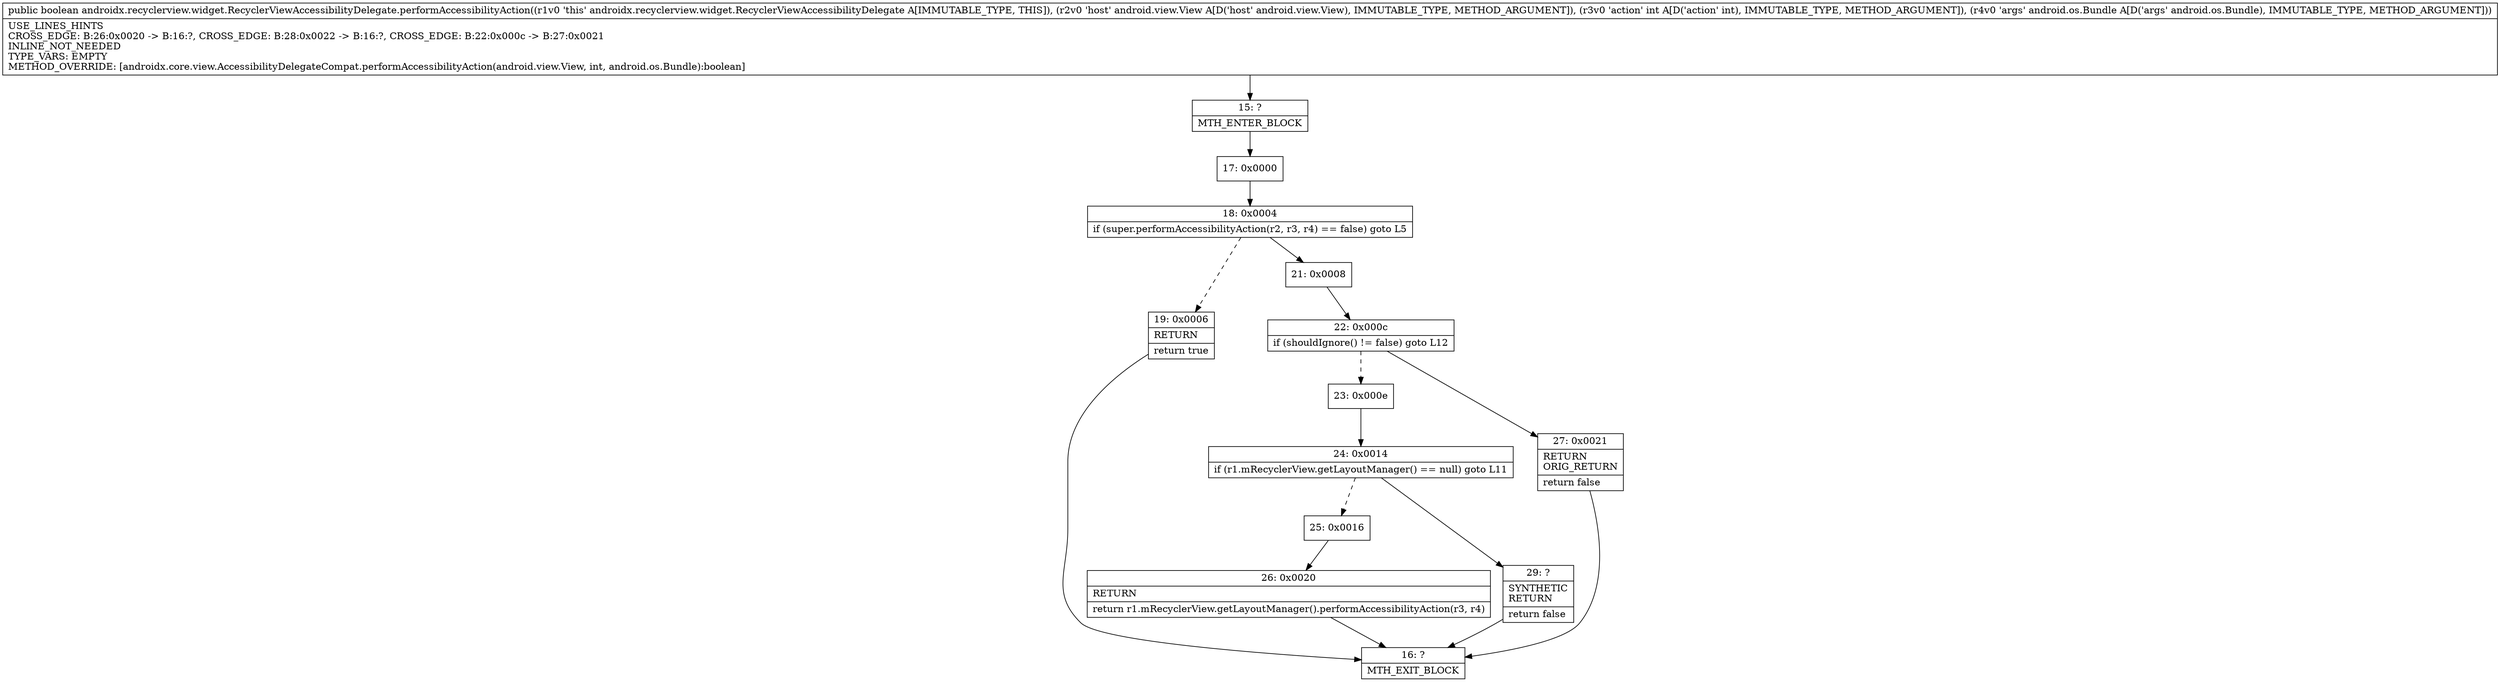 digraph "CFG forandroidx.recyclerview.widget.RecyclerViewAccessibilityDelegate.performAccessibilityAction(Landroid\/view\/View;ILandroid\/os\/Bundle;)Z" {
Node_15 [shape=record,label="{15\:\ ?|MTH_ENTER_BLOCK\l}"];
Node_17 [shape=record,label="{17\:\ 0x0000}"];
Node_18 [shape=record,label="{18\:\ 0x0004|if (super.performAccessibilityAction(r2, r3, r4) == false) goto L5\l}"];
Node_19 [shape=record,label="{19\:\ 0x0006|RETURN\l|return true\l}"];
Node_16 [shape=record,label="{16\:\ ?|MTH_EXIT_BLOCK\l}"];
Node_21 [shape=record,label="{21\:\ 0x0008}"];
Node_22 [shape=record,label="{22\:\ 0x000c|if (shouldIgnore() != false) goto L12\l}"];
Node_23 [shape=record,label="{23\:\ 0x000e}"];
Node_24 [shape=record,label="{24\:\ 0x0014|if (r1.mRecyclerView.getLayoutManager() == null) goto L11\l}"];
Node_25 [shape=record,label="{25\:\ 0x0016}"];
Node_26 [shape=record,label="{26\:\ 0x0020|RETURN\l|return r1.mRecyclerView.getLayoutManager().performAccessibilityAction(r3, r4)\l}"];
Node_29 [shape=record,label="{29\:\ ?|SYNTHETIC\lRETURN\l|return false\l}"];
Node_27 [shape=record,label="{27\:\ 0x0021|RETURN\lORIG_RETURN\l|return false\l}"];
MethodNode[shape=record,label="{public boolean androidx.recyclerview.widget.RecyclerViewAccessibilityDelegate.performAccessibilityAction((r1v0 'this' androidx.recyclerview.widget.RecyclerViewAccessibilityDelegate A[IMMUTABLE_TYPE, THIS]), (r2v0 'host' android.view.View A[D('host' android.view.View), IMMUTABLE_TYPE, METHOD_ARGUMENT]), (r3v0 'action' int A[D('action' int), IMMUTABLE_TYPE, METHOD_ARGUMENT]), (r4v0 'args' android.os.Bundle A[D('args' android.os.Bundle), IMMUTABLE_TYPE, METHOD_ARGUMENT]))  | USE_LINES_HINTS\lCROSS_EDGE: B:26:0x0020 \-\> B:16:?, CROSS_EDGE: B:28:0x0022 \-\> B:16:?, CROSS_EDGE: B:22:0x000c \-\> B:27:0x0021\lINLINE_NOT_NEEDED\lTYPE_VARS: EMPTY\lMETHOD_OVERRIDE: [androidx.core.view.AccessibilityDelegateCompat.performAccessibilityAction(android.view.View, int, android.os.Bundle):boolean]\l}"];
MethodNode -> Node_15;Node_15 -> Node_17;
Node_17 -> Node_18;
Node_18 -> Node_19[style=dashed];
Node_18 -> Node_21;
Node_19 -> Node_16;
Node_21 -> Node_22;
Node_22 -> Node_23[style=dashed];
Node_22 -> Node_27;
Node_23 -> Node_24;
Node_24 -> Node_25[style=dashed];
Node_24 -> Node_29;
Node_25 -> Node_26;
Node_26 -> Node_16;
Node_29 -> Node_16;
Node_27 -> Node_16;
}

